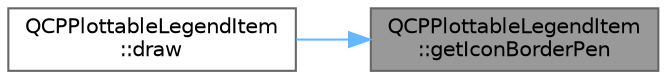 digraph "QCPPlottableLegendItem::getIconBorderPen"
{
 // LATEX_PDF_SIZE
  bgcolor="transparent";
  edge [fontname=Helvetica,fontsize=10,labelfontname=Helvetica,labelfontsize=10];
  node [fontname=Helvetica,fontsize=10,shape=box,height=0.2,width=0.4];
  rankdir="RL";
  Node1 [label="QCPPlottableLegendItem\l::getIconBorderPen",height=0.2,width=0.4,color="gray40", fillcolor="grey60", style="filled", fontcolor="black",tooltip=" "];
  Node1 -> Node2 [dir="back",color="steelblue1",style="solid"];
  Node2 [label="QCPPlottableLegendItem\l::draw",height=0.2,width=0.4,color="grey40", fillcolor="white", style="filled",URL="$class_q_c_p_plottable_legend_item.html#a5838366619200e99680afa6d355d13fa",tooltip=" "];
}
